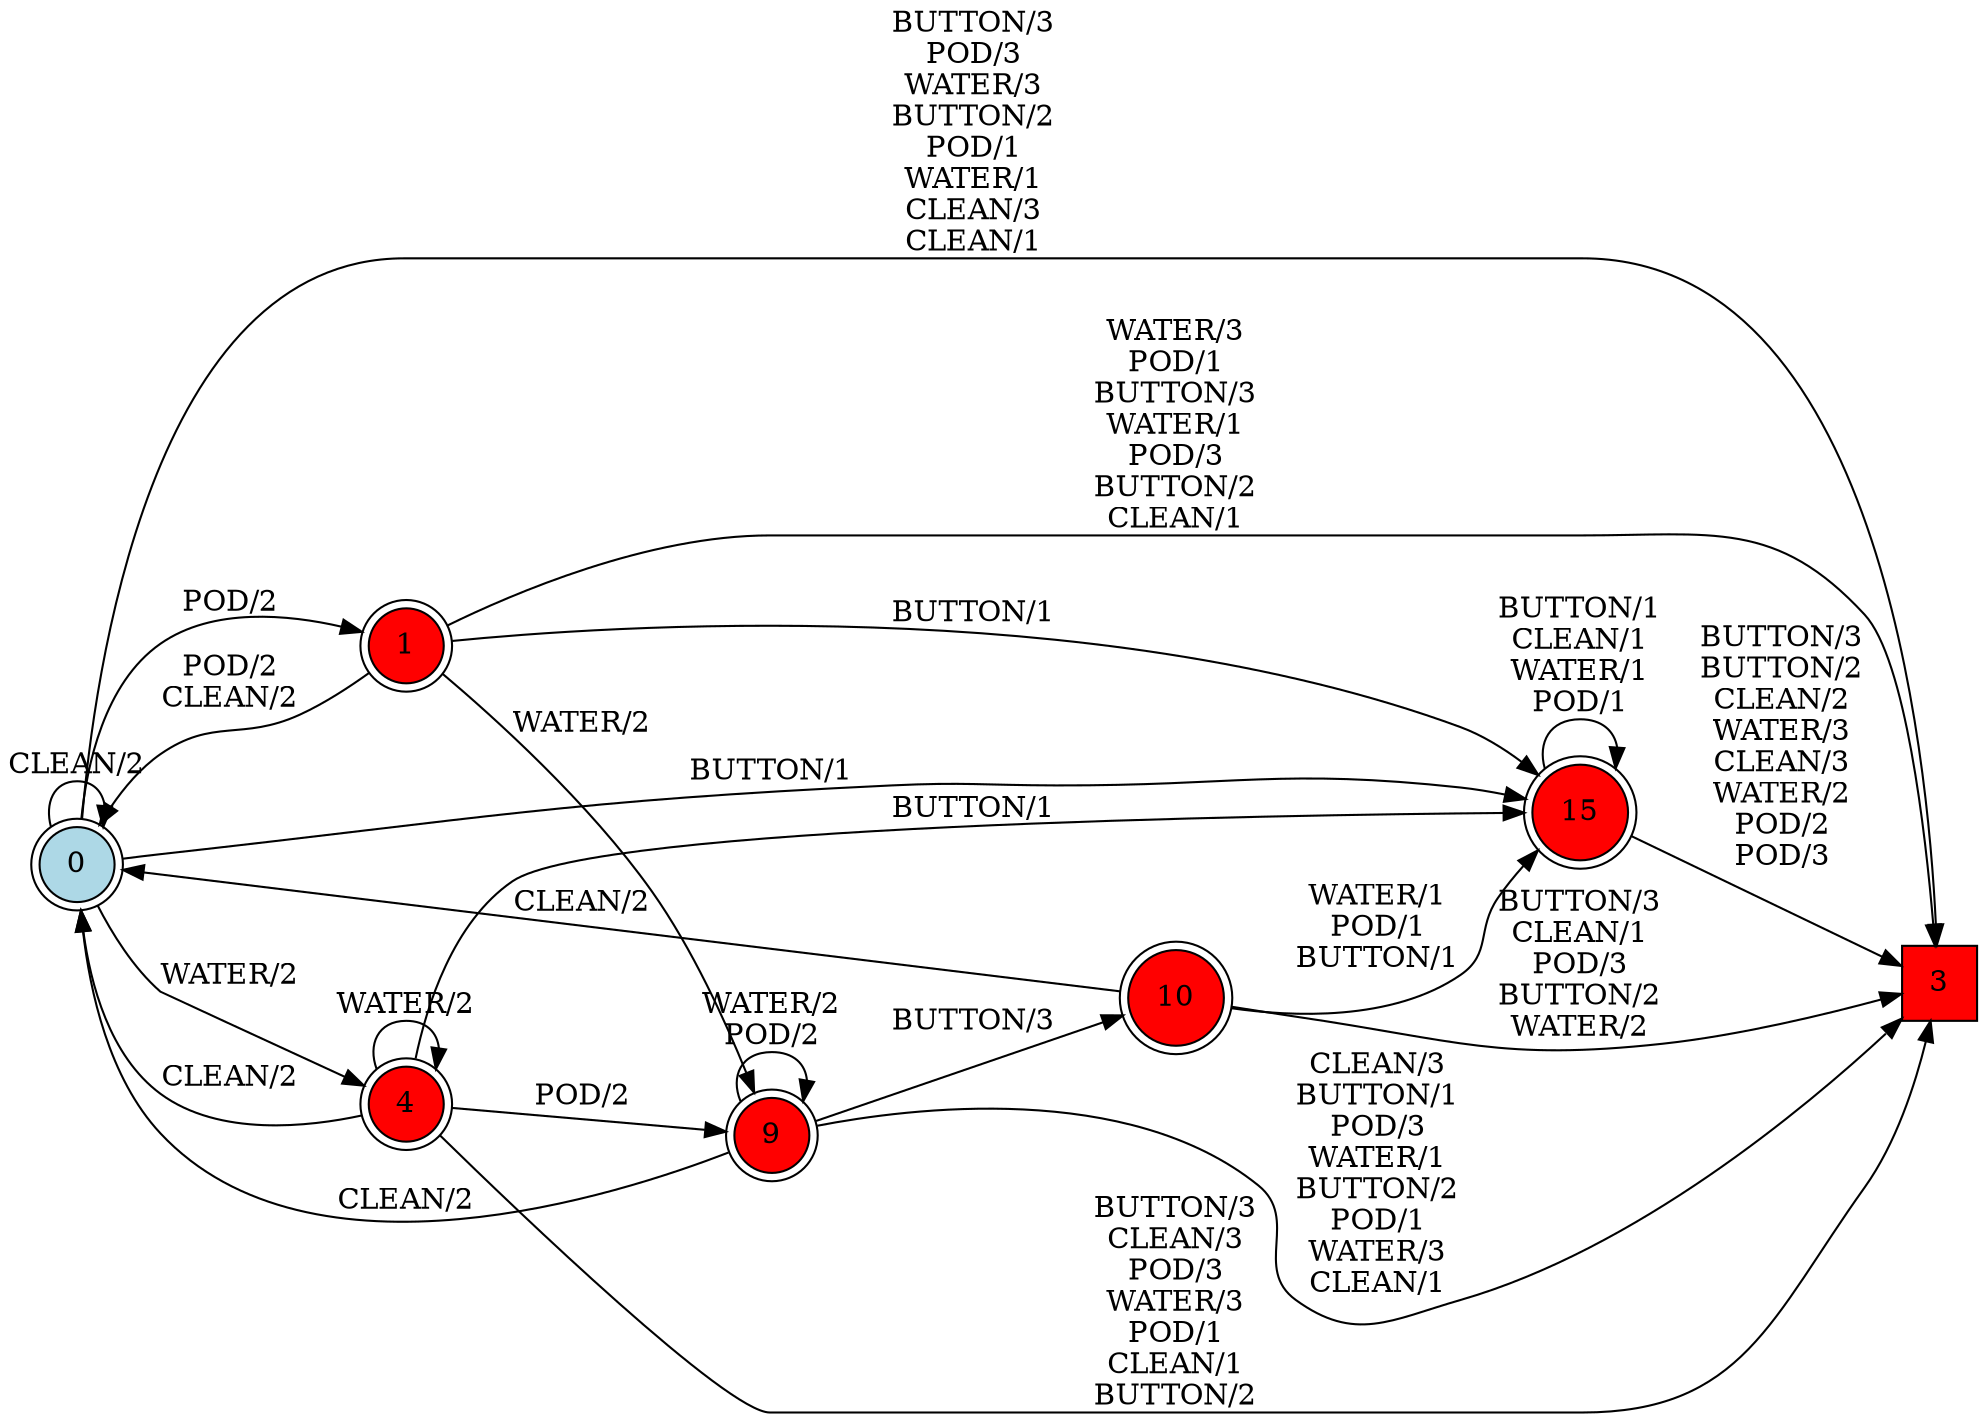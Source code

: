 digraph G {
  rankdir=LR;
  node [shape=circle, style=filled, fillcolor=white];
  "0" [isInitial=True, fillcolor=lightblue, shape=doublecircle];
  "1" [fillcolor=red, shape=doublecircle];
  "3" [fillcolor=red, shape=square];
  "4" [fillcolor=red, shape=doublecircle];
  "9" [fillcolor=red, shape=doublecircle];
  "10" [fillcolor=red, shape=doublecircle];
  "15" [fillcolor=red, shape=doublecircle];
  "0" -> "1" [label="POD/2"];
  "0" -> "4" [label="WATER/2"];
  "0" -> "15" [label="BUTTON/1"];
  "0" -> "3" [label="BUTTON/3\nPOD/3\nWATER/3\nBUTTON/2\nPOD/1\nWATER/1\nCLEAN/3\nCLEAN/1"];
  "0" -> "0" [label="CLEAN/2"];
  "1" -> "9" [label="WATER/2"];
  "1" -> "3" [label="WATER/3\nPOD/1\nBUTTON/3\nWATER/1\nPOD/3\nBUTTON/2\nCLEAN/1"];
  "1" -> "0" [label="POD/2\nCLEAN/2"];
  "1" -> "15" [label="BUTTON/1"];
  "4" -> "3" [label="BUTTON/3\nCLEAN/3\nPOD/3\nWATER/3\nPOD/1\nCLEAN/1\nBUTTON/2"];
  "4" -> "4" [label="WATER/2"];
  "4" -> "0" [label="CLEAN/2"];
  "4" -> "15" [label="BUTTON/1"];
  "4" -> "9" [label="POD/2"];
  "9" -> "10" [label="BUTTON/3"];
  "9" -> "3" [label="CLEAN/3\nBUTTON/1\nPOD/3\nWATER/1\nBUTTON/2\nPOD/1\nWATER/3\nCLEAN/1"];
  "9" -> "0" [label="CLEAN/2"];
  "9" -> "9" [label="WATER/2\nPOD/2"];
  "10" -> "3" [label="BUTTON/3\nCLEAN/1\nPOD/3\nBUTTON/2\nWATER/2"];
  "10" -> "0" [label="CLEAN/2"];
  "10" -> "15" [label="WATER/1\nPOD/1\nBUTTON/1"];
  "15" -> "3" [label="BUTTON/3\nBUTTON/2\nCLEAN/2\nWATER/3\nCLEAN/3\nWATER/2\nPOD/2\nPOD/3"];
  "15" -> "15" [label="BUTTON/1\nCLEAN/1\nWATER/1\nPOD/1"];
}